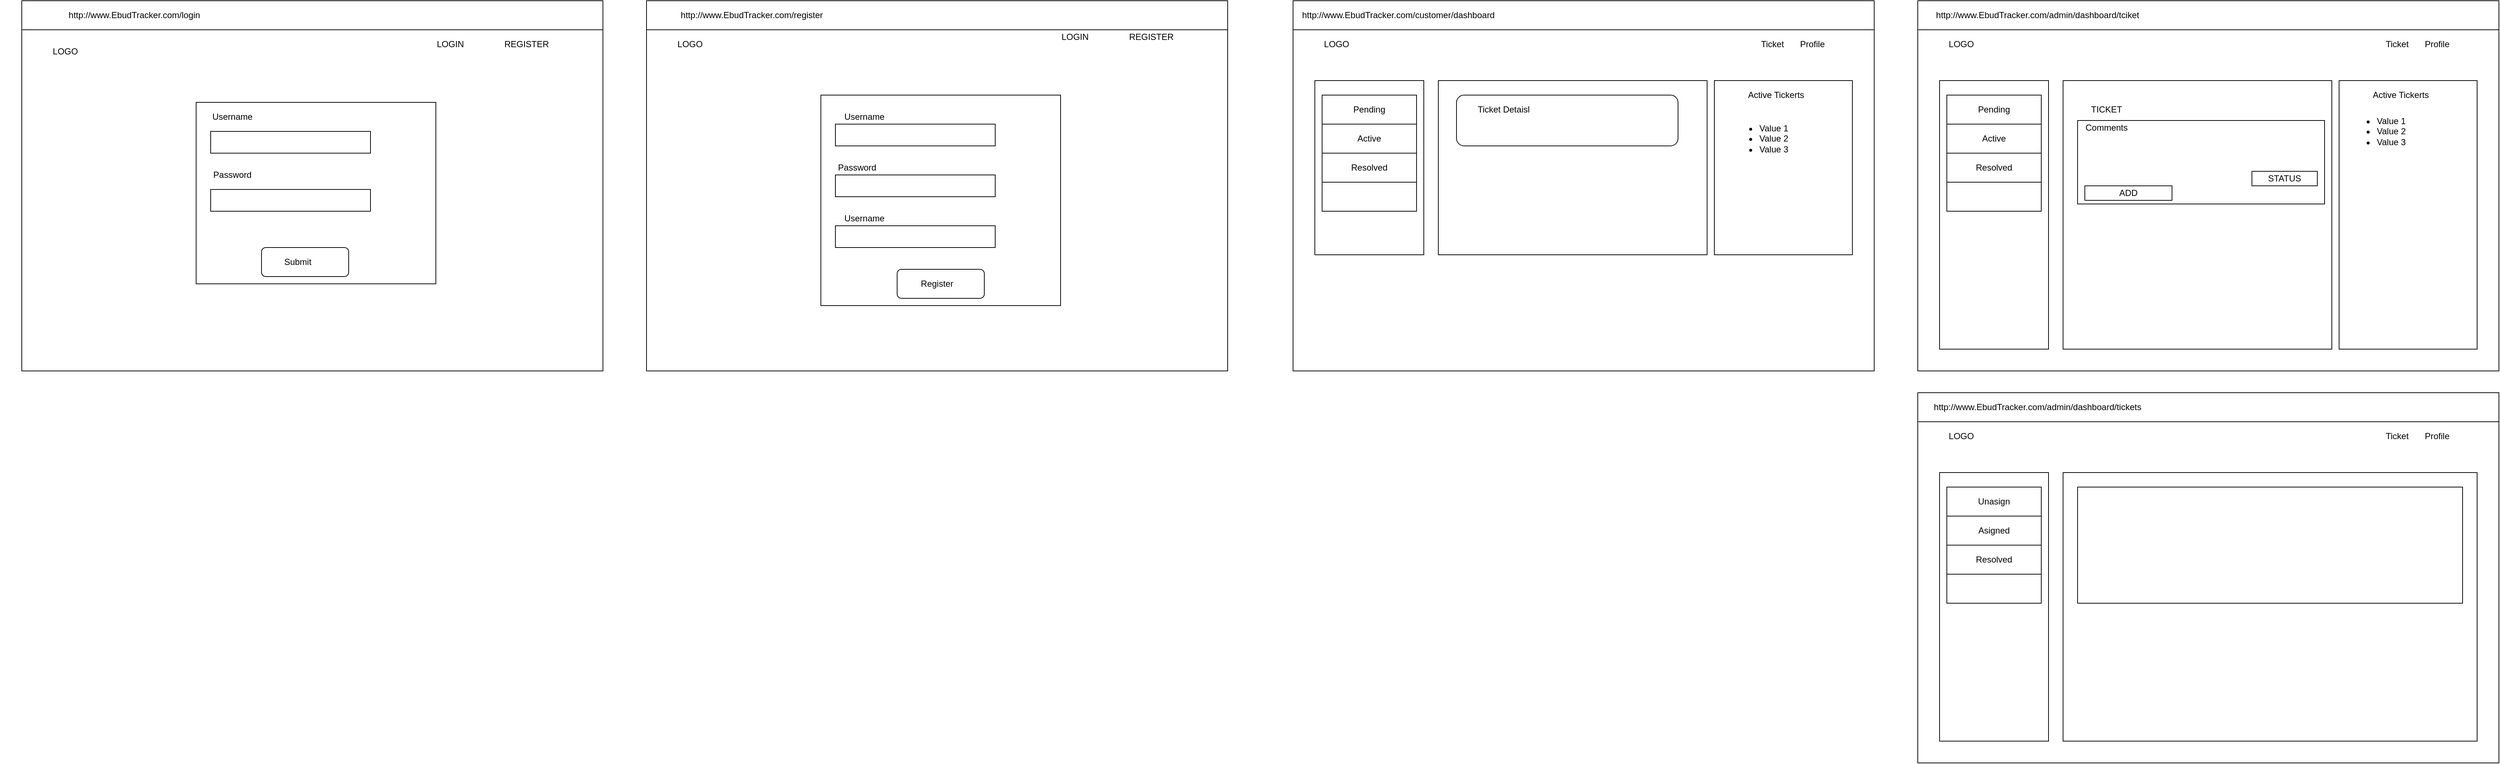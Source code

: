 <mxfile version="13.6.2" type="device"><diagram id="WHalggzDWJAHnVcMg1BG" name="Page-1"><mxGraphModel dx="1583" dy="743" grid="1" gridSize="10" guides="1" tooltips="1" connect="1" arrows="1" fold="1" page="1" pageScale="1" pageWidth="850" pageHeight="1100" math="0" shadow="0"><root><mxCell id="0"/><mxCell id="1" parent="0"/><mxCell id="ZChgcCDrlNJGTFsl74UM-32" value="" style="rounded=0;whiteSpace=wrap;html=1;shadow=0;" vertex="1" parent="1"><mxGeometry x="890" width="800" height="40" as="geometry"/></mxCell><mxCell id="ZChgcCDrlNJGTFsl74UM-1" value="" style="rounded=0;whiteSpace=wrap;html=1;" vertex="1" parent="1"><mxGeometry x="30" y="40" width="800" height="470" as="geometry"/></mxCell><mxCell id="ZChgcCDrlNJGTFsl74UM-2" value="LOGO" style="text;html=1;strokeColor=none;fillColor=none;align=center;verticalAlign=middle;whiteSpace=wrap;rounded=0;" vertex="1" parent="1"><mxGeometry x="70" y="60" width="40" height="20" as="geometry"/></mxCell><mxCell id="ZChgcCDrlNJGTFsl74UM-3" value="" style="rounded=0;whiteSpace=wrap;html=1;" vertex="1" parent="1"><mxGeometry x="270" y="140" width="330" height="250" as="geometry"/></mxCell><mxCell id="ZChgcCDrlNJGTFsl74UM-4" value="LOGIN" style="text;html=1;strokeColor=none;fillColor=none;align=center;verticalAlign=middle;whiteSpace=wrap;rounded=0;" vertex="1" parent="1"><mxGeometry x="600" y="50" width="40" height="20" as="geometry"/></mxCell><mxCell id="ZChgcCDrlNJGTFsl74UM-5" value="REGISTER" style="text;html=1;strokeColor=none;fillColor=none;align=center;verticalAlign=middle;whiteSpace=wrap;rounded=0;" vertex="1" parent="1"><mxGeometry x="680" y="50" width="90" height="20" as="geometry"/></mxCell><mxCell id="ZChgcCDrlNJGTFsl74UM-6" value="" style="rounded=0;whiteSpace=wrap;html=1;" vertex="1" parent="1"><mxGeometry x="290" y="180" width="220" height="30" as="geometry"/></mxCell><mxCell id="ZChgcCDrlNJGTFsl74UM-7" value="Username" style="text;html=1;strokeColor=none;fillColor=none;align=center;verticalAlign=middle;whiteSpace=wrap;rounded=0;" vertex="1" parent="1"><mxGeometry x="280" y="150" width="80" height="20" as="geometry"/></mxCell><mxCell id="ZChgcCDrlNJGTFsl74UM-8" value="" style="rounded=0;whiteSpace=wrap;html=1;" vertex="1" parent="1"><mxGeometry x="290" y="260" width="220" height="30" as="geometry"/></mxCell><mxCell id="ZChgcCDrlNJGTFsl74UM-9" value="Password" style="text;html=1;strokeColor=none;fillColor=none;align=center;verticalAlign=middle;whiteSpace=wrap;rounded=0;" vertex="1" parent="1"><mxGeometry x="280" y="230" width="80" height="20" as="geometry"/></mxCell><mxCell id="ZChgcCDrlNJGTFsl74UM-10" value="" style="rounded=1;whiteSpace=wrap;html=1;" vertex="1" parent="1"><mxGeometry x="360" y="340" width="120" height="40" as="geometry"/></mxCell><mxCell id="ZChgcCDrlNJGTFsl74UM-11" value="Submit" style="text;html=1;strokeColor=none;fillColor=none;align=center;verticalAlign=middle;whiteSpace=wrap;rounded=0;" vertex="1" parent="1"><mxGeometry x="390" y="350" width="40" height="20" as="geometry"/></mxCell><mxCell id="ZChgcCDrlNJGTFsl74UM-13" value="Text" style="text;html=1;strokeColor=none;fillColor=none;align=center;verticalAlign=middle;whiteSpace=wrap;rounded=0;" vertex="1" parent="1"><mxGeometry x="60" y="10" width="40" height="20" as="geometry"/></mxCell><mxCell id="ZChgcCDrlNJGTFsl74UM-14" value="" style="rounded=0;whiteSpace=wrap;html=1;" vertex="1" parent="1"><mxGeometry x="30" width="800" height="40" as="geometry"/></mxCell><mxCell id="ZChgcCDrlNJGTFsl74UM-18" value="http://www.EbudTracker.com/login" style="text;html=1;strokeColor=none;fillColor=none;align=center;verticalAlign=middle;whiteSpace=wrap;rounded=0;" vertex="1" parent="1"><mxGeometry y="10" width="370" height="20" as="geometry"/></mxCell><mxCell id="ZChgcCDrlNJGTFsl74UM-19" value="" style="rounded=0;whiteSpace=wrap;html=1;" vertex="1" parent="1"><mxGeometry x="890" y="40" width="800" height="470" as="geometry"/></mxCell><mxCell id="ZChgcCDrlNJGTFsl74UM-20" value="LOGO" style="text;html=1;strokeColor=none;fillColor=none;align=center;verticalAlign=middle;whiteSpace=wrap;rounded=0;" vertex="1" parent="1"><mxGeometry x="930" y="50" width="40" height="20" as="geometry"/></mxCell><mxCell id="ZChgcCDrlNJGTFsl74UM-21" value="" style="rounded=0;whiteSpace=wrap;html=1;" vertex="1" parent="1"><mxGeometry x="1130" y="130" width="330" height="290" as="geometry"/></mxCell><mxCell id="ZChgcCDrlNJGTFsl74UM-22" value="LOGIN" style="text;html=1;strokeColor=none;fillColor=none;align=center;verticalAlign=middle;whiteSpace=wrap;rounded=0;" vertex="1" parent="1"><mxGeometry x="1460" y="40" width="40" height="20" as="geometry"/></mxCell><mxCell id="ZChgcCDrlNJGTFsl74UM-23" value="REGISTER" style="text;html=1;strokeColor=none;fillColor=none;align=center;verticalAlign=middle;whiteSpace=wrap;rounded=0;" vertex="1" parent="1"><mxGeometry x="1540" y="40" width="90" height="20" as="geometry"/></mxCell><mxCell id="ZChgcCDrlNJGTFsl74UM-24" value="" style="rounded=0;whiteSpace=wrap;html=1;" vertex="1" parent="1"><mxGeometry x="1150" y="170" width="220" height="30" as="geometry"/></mxCell><mxCell id="ZChgcCDrlNJGTFsl74UM-25" value="Username" style="text;html=1;strokeColor=none;fillColor=none;align=center;verticalAlign=middle;whiteSpace=wrap;rounded=0;" vertex="1" parent="1"><mxGeometry x="1150" y="150" width="80" height="20" as="geometry"/></mxCell><mxCell id="ZChgcCDrlNJGTFsl74UM-26" value="&lt;span style=&quot;color: rgba(0 , 0 , 0 , 0) ; font-family: monospace ; font-size: 0px&quot;&gt;%3CmxGraphModel%3E%3Croot%3E%3CmxCell%20id%3D%220%22%2F%3E%3CmxCell%20id%3D%221%22%20parent%3D%220%22%2F%3E%3CmxCell%20id%3D%222%22%20value%3D%22%22%20style%3D%22rounded%3D0%3BwhiteSpace%3Dwrap%3Bhtml%3D1%3B%22%20vertex%3D%221%22%20parent%3D%221%22%3E%3CmxGeometry%20x%3D%2230%22%20width%3D%22800%22%20height%3D%2240%22%20as%3D%22geometry%22%2F%3E%3C%2FmxCell%3E%3C%2Froot%3E%3C%2FmxGraphModel%3E&lt;/span&gt;" style="rounded=0;whiteSpace=wrap;html=1;" vertex="1" parent="1"><mxGeometry x="1150" y="240" width="220" height="30" as="geometry"/></mxCell><mxCell id="ZChgcCDrlNJGTFsl74UM-27" value="Password" style="text;html=1;strokeColor=none;fillColor=none;align=center;verticalAlign=middle;whiteSpace=wrap;rounded=0;" vertex="1" parent="1"><mxGeometry x="1140" y="220" width="80" height="20" as="geometry"/></mxCell><mxCell id="ZChgcCDrlNJGTFsl74UM-28" value="" style="rounded=1;whiteSpace=wrap;html=1;" vertex="1" parent="1"><mxGeometry x="1235" y="370" width="120" height="40" as="geometry"/></mxCell><mxCell id="ZChgcCDrlNJGTFsl74UM-29" value="Register" style="text;html=1;strokeColor=none;fillColor=none;align=center;verticalAlign=middle;whiteSpace=wrap;rounded=0;" vertex="1" parent="1"><mxGeometry x="1270" y="380" width="40" height="20" as="geometry"/></mxCell><mxCell id="ZChgcCDrlNJGTFsl74UM-31" value="http://www.EbudTracker.com/register" style="text;html=1;strokeColor=none;fillColor=none;align=center;verticalAlign=middle;whiteSpace=wrap;rounded=0;" vertex="1" parent="1"><mxGeometry x="900" y="10" width="270" height="20" as="geometry"/></mxCell><mxCell id="ZChgcCDrlNJGTFsl74UM-33" value="&lt;span style=&quot;color: rgba(0 , 0 , 0 , 0) ; font-family: monospace ; font-size: 0px&quot;&gt;%3CmxGraphModel%3E%3Croot%3E%3CmxCell%20id%3D%220%22%2F%3E%3CmxCell%20id%3D%221%22%20parent%3D%220%22%2F%3E%3CmxCell%20id%3D%222%22%20value%3D%22%22%20style%3D%22rounded%3D0%3BwhiteSpace%3Dwrap%3Bhtml%3D1%3B%22%20vertex%3D%221%22%20parent%3D%221%22%3E%3CmxGeometry%20x%3D%2230%22%20width%3D%22800%22%20height%3D%2240%22%20as%3D%22geometry%22%2F%3E%3C%2FmxCell%3E%3C%2Froot%3E%3C%2FmxGraphModel%3E&lt;/span&gt;" style="rounded=0;whiteSpace=wrap;html=1;" vertex="1" parent="1"><mxGeometry x="1150" y="310" width="220" height="30" as="geometry"/></mxCell><mxCell id="ZChgcCDrlNJGTFsl74UM-34" value="Username" style="text;html=1;strokeColor=none;fillColor=none;align=center;verticalAlign=middle;whiteSpace=wrap;rounded=0;" vertex="1" parent="1"><mxGeometry x="1150" y="290" width="80" height="20" as="geometry"/></mxCell><mxCell id="ZChgcCDrlNJGTFsl74UM-35" value="" style="rounded=0;whiteSpace=wrap;html=1;shadow=0;" vertex="1" parent="1"><mxGeometry x="1780" width="800" height="40" as="geometry"/></mxCell><mxCell id="ZChgcCDrlNJGTFsl74UM-36" value="" style="rounded=0;whiteSpace=wrap;html=1;" vertex="1" parent="1"><mxGeometry x="1780" y="40" width="800" height="470" as="geometry"/></mxCell><mxCell id="ZChgcCDrlNJGTFsl74UM-37" value="LOGO" style="text;html=1;strokeColor=none;fillColor=none;align=center;verticalAlign=middle;whiteSpace=wrap;rounded=0;" vertex="1" parent="1"><mxGeometry x="1820" y="50" width="40" height="20" as="geometry"/></mxCell><mxCell id="ZChgcCDrlNJGTFsl74UM-39" value="Ticket" style="text;html=1;strokeColor=none;fillColor=none;align=center;verticalAlign=middle;whiteSpace=wrap;rounded=0;" vertex="1" parent="1"><mxGeometry x="2420" y="50" width="40" height="20" as="geometry"/></mxCell><mxCell id="ZChgcCDrlNJGTFsl74UM-40" value="Profile" style="text;html=1;strokeColor=none;fillColor=none;align=center;verticalAlign=middle;whiteSpace=wrap;rounded=0;" vertex="1" parent="1"><mxGeometry x="2450" y="50" width="90" height="20" as="geometry"/></mxCell><mxCell id="ZChgcCDrlNJGTFsl74UM-47" value="http://www.EbudTracker.com/customer/dashboard" style="text;html=1;strokeColor=none;fillColor=none;align=center;verticalAlign=middle;whiteSpace=wrap;rounded=0;" vertex="1" parent="1"><mxGeometry x="1790" y="10" width="270" height="20" as="geometry"/></mxCell><mxCell id="ZChgcCDrlNJGTFsl74UM-50" value="" style="rounded=0;whiteSpace=wrap;html=1;shadow=0;" vertex="1" parent="1"><mxGeometry x="1810" y="110" width="150" height="240" as="geometry"/></mxCell><mxCell id="ZChgcCDrlNJGTFsl74UM-51" value="" style="rounded=0;whiteSpace=wrap;html=1;shadow=0;" vertex="1" parent="1"><mxGeometry x="1980" y="110" width="370" height="240" as="geometry"/></mxCell><mxCell id="ZChgcCDrlNJGTFsl74UM-52" value="" style="rounded=0;whiteSpace=wrap;html=1;shadow=0;" vertex="1" parent="1"><mxGeometry x="2360" y="110" width="190" height="240" as="geometry"/></mxCell><mxCell id="ZChgcCDrlNJGTFsl74UM-53" value="" style="rounded=1;whiteSpace=wrap;html=1;shadow=0;" vertex="1" parent="1"><mxGeometry x="2005" y="130" width="305" height="70" as="geometry"/></mxCell><mxCell id="ZChgcCDrlNJGTFsl74UM-54" value="Active Tickerts" style="text;html=1;strokeColor=none;fillColor=none;align=center;verticalAlign=middle;whiteSpace=wrap;rounded=0;shadow=0;" vertex="1" parent="1"><mxGeometry x="2390" y="120" width="110" height="20" as="geometry"/></mxCell><mxCell id="ZChgcCDrlNJGTFsl74UM-64" value="Ticket Detaisl" style="text;html=1;strokeColor=none;fillColor=none;align=center;verticalAlign=middle;whiteSpace=wrap;rounded=0;shadow=0;" vertex="1" parent="1"><mxGeometry x="2030" y="140" width="80" height="20" as="geometry"/></mxCell><mxCell id="ZChgcCDrlNJGTFsl74UM-55" value="" style="shape=table;html=1;whiteSpace=wrap;startSize=0;container=1;collapsible=0;childLayout=tableLayout;" vertex="1" parent="1"><mxGeometry x="1820" y="130" width="130" height="160" as="geometry"/></mxCell><mxCell id="ZChgcCDrlNJGTFsl74UM-56" value="" style="shape=partialRectangle;html=1;whiteSpace=wrap;collapsible=0;dropTarget=0;pointerEvents=0;fillColor=none;top=0;left=0;bottom=0;right=0;points=[[0,0.5],[1,0.5]];portConstraint=eastwest;" vertex="1" parent="ZChgcCDrlNJGTFsl74UM-55"><mxGeometry width="130" height="40" as="geometry"/></mxCell><mxCell id="ZChgcCDrlNJGTFsl74UM-57" value="Pending" style="shape=partialRectangle;html=1;whiteSpace=wrap;connectable=0;overflow=hidden;fillColor=none;top=0;left=0;bottom=0;right=0;" vertex="1" parent="ZChgcCDrlNJGTFsl74UM-56"><mxGeometry width="130" height="40" as="geometry"/></mxCell><mxCell id="ZChgcCDrlNJGTFsl74UM-58" value="" style="shape=partialRectangle;html=1;whiteSpace=wrap;collapsible=0;dropTarget=0;pointerEvents=0;fillColor=none;top=0;left=0;bottom=0;right=0;points=[[0,0.5],[1,0.5]];portConstraint=eastwest;" vertex="1" parent="ZChgcCDrlNJGTFsl74UM-55"><mxGeometry y="40" width="130" height="40" as="geometry"/></mxCell><mxCell id="ZChgcCDrlNJGTFsl74UM-59" value="Active" style="shape=partialRectangle;html=1;whiteSpace=wrap;connectable=0;overflow=hidden;fillColor=none;top=0;left=0;bottom=0;right=0;" vertex="1" parent="ZChgcCDrlNJGTFsl74UM-58"><mxGeometry width="130" height="40" as="geometry"/></mxCell><mxCell id="ZChgcCDrlNJGTFsl74UM-60" value="" style="shape=partialRectangle;html=1;whiteSpace=wrap;collapsible=0;dropTarget=0;pointerEvents=0;fillColor=none;top=0;left=0;bottom=0;right=0;points=[[0,0.5],[1,0.5]];portConstraint=eastwest;" vertex="1" parent="ZChgcCDrlNJGTFsl74UM-55"><mxGeometry y="80" width="130" height="40" as="geometry"/></mxCell><mxCell id="ZChgcCDrlNJGTFsl74UM-61" value="Resolved" style="shape=partialRectangle;html=1;whiteSpace=wrap;connectable=0;overflow=hidden;fillColor=none;top=0;left=0;bottom=0;right=0;" vertex="1" parent="ZChgcCDrlNJGTFsl74UM-60"><mxGeometry width="130" height="40" as="geometry"/></mxCell><mxCell id="ZChgcCDrlNJGTFsl74UM-62" value="" style="shape=partialRectangle;html=1;whiteSpace=wrap;collapsible=0;dropTarget=0;pointerEvents=0;fillColor=none;top=0;left=0;bottom=0;right=0;points=[[0,0.5],[1,0.5]];portConstraint=eastwest;" vertex="1" parent="ZChgcCDrlNJGTFsl74UM-55"><mxGeometry y="120" width="130" height="40" as="geometry"/></mxCell><mxCell id="ZChgcCDrlNJGTFsl74UM-63" value="" style="shape=partialRectangle;html=1;whiteSpace=wrap;connectable=0;overflow=hidden;fillColor=none;top=0;left=0;bottom=0;right=0;" vertex="1" parent="ZChgcCDrlNJGTFsl74UM-62"><mxGeometry width="130" height="40" as="geometry"/></mxCell><mxCell id="ZChgcCDrlNJGTFsl74UM-65" value="&lt;ul&gt;&lt;li&gt;Value 1&lt;/li&gt;&lt;li&gt;Value 2&lt;/li&gt;&lt;li&gt;Value 3&lt;/li&gt;&lt;/ul&gt;" style="text;strokeColor=none;fillColor=none;html=1;whiteSpace=wrap;verticalAlign=middle;overflow=hidden;shadow=0;" vertex="1" parent="1"><mxGeometry x="2380" y="150" width="130" height="80" as="geometry"/></mxCell><mxCell id="ZChgcCDrlNJGTFsl74UM-66" value="" style="rounded=0;whiteSpace=wrap;html=1;shadow=0;" vertex="1" parent="1"><mxGeometry x="2640" width="800" height="40" as="geometry"/></mxCell><mxCell id="ZChgcCDrlNJGTFsl74UM-67" value="" style="rounded=0;whiteSpace=wrap;html=1;" vertex="1" parent="1"><mxGeometry x="2640" y="40" width="800" height="470" as="geometry"/></mxCell><mxCell id="ZChgcCDrlNJGTFsl74UM-68" value="LOGO" style="text;html=1;strokeColor=none;fillColor=none;align=center;verticalAlign=middle;whiteSpace=wrap;rounded=0;" vertex="1" parent="1"><mxGeometry x="2680" y="50" width="40" height="20" as="geometry"/></mxCell><mxCell id="ZChgcCDrlNJGTFsl74UM-69" value="Ticket" style="text;html=1;strokeColor=none;fillColor=none;align=center;verticalAlign=middle;whiteSpace=wrap;rounded=0;" vertex="1" parent="1"><mxGeometry x="3280" y="50" width="40" height="20" as="geometry"/></mxCell><mxCell id="ZChgcCDrlNJGTFsl74UM-70" value="Profile" style="text;html=1;strokeColor=none;fillColor=none;align=center;verticalAlign=middle;whiteSpace=wrap;rounded=0;" vertex="1" parent="1"><mxGeometry x="3310" y="50" width="90" height="20" as="geometry"/></mxCell><mxCell id="ZChgcCDrlNJGTFsl74UM-71" value="http://www.EbudTracker.com/admin/dashboard/tciket" style="text;html=1;strokeColor=none;fillColor=none;align=center;verticalAlign=middle;whiteSpace=wrap;rounded=0;" vertex="1" parent="1"><mxGeometry x="2650" y="10" width="310" height="20" as="geometry"/></mxCell><mxCell id="ZChgcCDrlNJGTFsl74UM-72" value="" style="rounded=0;whiteSpace=wrap;html=1;shadow=0;" vertex="1" parent="1"><mxGeometry x="2670" y="110" width="150" height="370" as="geometry"/></mxCell><mxCell id="ZChgcCDrlNJGTFsl74UM-73" value="" style="rounded=0;whiteSpace=wrap;html=1;shadow=0;" vertex="1" parent="1"><mxGeometry x="2840" y="110" width="370" height="370" as="geometry"/></mxCell><mxCell id="ZChgcCDrlNJGTFsl74UM-74" value="" style="rounded=0;whiteSpace=wrap;html=1;shadow=0;" vertex="1" parent="1"><mxGeometry x="3220" y="110" width="190" height="370" as="geometry"/></mxCell><mxCell id="ZChgcCDrlNJGTFsl74UM-76" value="Active Tickerts" style="text;html=1;strokeColor=none;fillColor=none;align=center;verticalAlign=middle;whiteSpace=wrap;rounded=0;shadow=0;" vertex="1" parent="1"><mxGeometry x="3250" y="120" width="110" height="20" as="geometry"/></mxCell><mxCell id="ZChgcCDrlNJGTFsl74UM-77" value="TICKET" style="text;html=1;strokeColor=none;fillColor=none;align=center;verticalAlign=middle;whiteSpace=wrap;rounded=0;shadow=0;" vertex="1" parent="1"><mxGeometry x="2860" y="140" width="80" height="20" as="geometry"/></mxCell><mxCell id="ZChgcCDrlNJGTFsl74UM-87" value="&lt;ul&gt;&lt;li&gt;Value 1&lt;/li&gt;&lt;li&gt;Value 2&lt;/li&gt;&lt;li&gt;Value 3&lt;/li&gt;&lt;/ul&gt;" style="text;strokeColor=none;fillColor=none;html=1;whiteSpace=wrap;verticalAlign=middle;overflow=hidden;shadow=0;" vertex="1" parent="1"><mxGeometry x="3230" y="140" width="130" height="80" as="geometry"/></mxCell><mxCell id="ZChgcCDrlNJGTFsl74UM-78" value="" style="shape=table;html=1;whiteSpace=wrap;startSize=0;container=1;collapsible=0;childLayout=tableLayout;" vertex="1" parent="1"><mxGeometry x="2680" y="130" width="130" height="160" as="geometry"/></mxCell><mxCell id="ZChgcCDrlNJGTFsl74UM-79" value="" style="shape=partialRectangle;html=1;whiteSpace=wrap;collapsible=0;dropTarget=0;pointerEvents=0;fillColor=none;top=0;left=0;bottom=0;right=0;points=[[0,0.5],[1,0.5]];portConstraint=eastwest;" vertex="1" parent="ZChgcCDrlNJGTFsl74UM-78"><mxGeometry width="130" height="40" as="geometry"/></mxCell><mxCell id="ZChgcCDrlNJGTFsl74UM-80" value="Pending" style="shape=partialRectangle;html=1;whiteSpace=wrap;connectable=0;overflow=hidden;fillColor=none;top=0;left=0;bottom=0;right=0;" vertex="1" parent="ZChgcCDrlNJGTFsl74UM-79"><mxGeometry width="130" height="40" as="geometry"/></mxCell><mxCell id="ZChgcCDrlNJGTFsl74UM-81" value="" style="shape=partialRectangle;html=1;whiteSpace=wrap;collapsible=0;dropTarget=0;pointerEvents=0;fillColor=none;top=0;left=0;bottom=0;right=0;points=[[0,0.5],[1,0.5]];portConstraint=eastwest;" vertex="1" parent="ZChgcCDrlNJGTFsl74UM-78"><mxGeometry y="40" width="130" height="40" as="geometry"/></mxCell><mxCell id="ZChgcCDrlNJGTFsl74UM-82" value="Active" style="shape=partialRectangle;html=1;whiteSpace=wrap;connectable=0;overflow=hidden;fillColor=none;top=0;left=0;bottom=0;right=0;" vertex="1" parent="ZChgcCDrlNJGTFsl74UM-81"><mxGeometry width="130" height="40" as="geometry"/></mxCell><mxCell id="ZChgcCDrlNJGTFsl74UM-83" value="" style="shape=partialRectangle;html=1;whiteSpace=wrap;collapsible=0;dropTarget=0;pointerEvents=0;fillColor=none;top=0;left=0;bottom=0;right=0;points=[[0,0.5],[1,0.5]];portConstraint=eastwest;" vertex="1" parent="ZChgcCDrlNJGTFsl74UM-78"><mxGeometry y="80" width="130" height="40" as="geometry"/></mxCell><mxCell id="ZChgcCDrlNJGTFsl74UM-84" value="Resolved" style="shape=partialRectangle;html=1;whiteSpace=wrap;connectable=0;overflow=hidden;fillColor=none;top=0;left=0;bottom=0;right=0;" vertex="1" parent="ZChgcCDrlNJGTFsl74UM-83"><mxGeometry width="130" height="40" as="geometry"/></mxCell><mxCell id="ZChgcCDrlNJGTFsl74UM-85" value="" style="shape=partialRectangle;html=1;whiteSpace=wrap;collapsible=0;dropTarget=0;pointerEvents=0;fillColor=none;top=0;left=0;bottom=0;right=0;points=[[0,0.5],[1,0.5]];portConstraint=eastwest;" vertex="1" parent="ZChgcCDrlNJGTFsl74UM-78"><mxGeometry y="120" width="130" height="40" as="geometry"/></mxCell><mxCell id="ZChgcCDrlNJGTFsl74UM-86" value="" style="shape=partialRectangle;html=1;whiteSpace=wrap;connectable=0;overflow=hidden;fillColor=none;top=0;left=0;bottom=0;right=0;" vertex="1" parent="ZChgcCDrlNJGTFsl74UM-85"><mxGeometry width="130" height="40" as="geometry"/></mxCell><mxCell id="ZChgcCDrlNJGTFsl74UM-89" value="" style="rounded=0;whiteSpace=wrap;html=1;shadow=0;" vertex="1" parent="1"><mxGeometry x="2860" y="165" width="340" height="115" as="geometry"/></mxCell><mxCell id="ZChgcCDrlNJGTFsl74UM-90" value="Comments" style="text;html=1;strokeColor=none;fillColor=none;align=center;verticalAlign=middle;whiteSpace=wrap;rounded=0;shadow=0;" vertex="1" parent="1"><mxGeometry x="2860" y="165" width="80" height="20" as="geometry"/></mxCell><mxCell id="ZChgcCDrlNJGTFsl74UM-91" value="STATUS" style="rounded=0;whiteSpace=wrap;html=1;shadow=0;" vertex="1" parent="1"><mxGeometry x="3100" y="235" width="90" height="20" as="geometry"/></mxCell><mxCell id="ZChgcCDrlNJGTFsl74UM-92" value="ADD" style="rounded=0;whiteSpace=wrap;html=1;shadow=0;" vertex="1" parent="1"><mxGeometry x="2870" y="255" width="120" height="20" as="geometry"/></mxCell><mxCell id="ZChgcCDrlNJGTFsl74UM-93" value="" style="rounded=0;whiteSpace=wrap;html=1;shadow=0;" vertex="1" parent="1"><mxGeometry x="2640" y="540" width="800" height="40" as="geometry"/></mxCell><mxCell id="ZChgcCDrlNJGTFsl74UM-94" value="" style="rounded=0;whiteSpace=wrap;html=1;" vertex="1" parent="1"><mxGeometry x="2640" y="580" width="800" height="470" as="geometry"/></mxCell><mxCell id="ZChgcCDrlNJGTFsl74UM-95" value="LOGO" style="text;html=1;strokeColor=none;fillColor=none;align=center;verticalAlign=middle;whiteSpace=wrap;rounded=0;" vertex="1" parent="1"><mxGeometry x="2680" y="590" width="40" height="20" as="geometry"/></mxCell><mxCell id="ZChgcCDrlNJGTFsl74UM-96" value="Ticket" style="text;html=1;strokeColor=none;fillColor=none;align=center;verticalAlign=middle;whiteSpace=wrap;rounded=0;" vertex="1" parent="1"><mxGeometry x="3280" y="590" width="40" height="20" as="geometry"/></mxCell><mxCell id="ZChgcCDrlNJGTFsl74UM-97" value="Profile" style="text;html=1;strokeColor=none;fillColor=none;align=center;verticalAlign=middle;whiteSpace=wrap;rounded=0;" vertex="1" parent="1"><mxGeometry x="3310" y="590" width="90" height="20" as="geometry"/></mxCell><mxCell id="ZChgcCDrlNJGTFsl74UM-98" value="http://www.EbudTracker.com/admin/dashboard/tickets" style="text;html=1;strokeColor=none;fillColor=none;align=center;verticalAlign=middle;whiteSpace=wrap;rounded=0;" vertex="1" parent="1"><mxGeometry x="2650" y="550" width="310" height="20" as="geometry"/></mxCell><mxCell id="ZChgcCDrlNJGTFsl74UM-99" value="" style="rounded=0;whiteSpace=wrap;html=1;shadow=0;" vertex="1" parent="1"><mxGeometry x="2670" y="650" width="150" height="370" as="geometry"/></mxCell><mxCell id="ZChgcCDrlNJGTFsl74UM-100" value="" style="rounded=0;whiteSpace=wrap;html=1;shadow=0;" vertex="1" parent="1"><mxGeometry x="2840" y="650" width="570" height="370" as="geometry"/></mxCell><mxCell id="ZChgcCDrlNJGTFsl74UM-105" value="" style="shape=table;html=1;whiteSpace=wrap;startSize=0;container=1;collapsible=0;childLayout=tableLayout;" vertex="1" parent="1"><mxGeometry x="2680" y="670" width="130" height="160" as="geometry"/></mxCell><mxCell id="ZChgcCDrlNJGTFsl74UM-106" value="" style="shape=partialRectangle;html=1;whiteSpace=wrap;collapsible=0;dropTarget=0;pointerEvents=0;fillColor=none;top=0;left=0;bottom=0;right=0;points=[[0,0.5],[1,0.5]];portConstraint=eastwest;" vertex="1" parent="ZChgcCDrlNJGTFsl74UM-105"><mxGeometry width="130" height="40" as="geometry"/></mxCell><mxCell id="ZChgcCDrlNJGTFsl74UM-107" value="Unasign" style="shape=partialRectangle;html=1;whiteSpace=wrap;connectable=0;overflow=hidden;fillColor=none;top=0;left=0;bottom=0;right=0;" vertex="1" parent="ZChgcCDrlNJGTFsl74UM-106"><mxGeometry width="130" height="40" as="geometry"/></mxCell><mxCell id="ZChgcCDrlNJGTFsl74UM-108" value="" style="shape=partialRectangle;html=1;whiteSpace=wrap;collapsible=0;dropTarget=0;pointerEvents=0;fillColor=none;top=0;left=0;bottom=0;right=0;points=[[0,0.5],[1,0.5]];portConstraint=eastwest;" vertex="1" parent="ZChgcCDrlNJGTFsl74UM-105"><mxGeometry y="40" width="130" height="40" as="geometry"/></mxCell><mxCell id="ZChgcCDrlNJGTFsl74UM-109" value="Asigned" style="shape=partialRectangle;html=1;whiteSpace=wrap;connectable=0;overflow=hidden;fillColor=none;top=0;left=0;bottom=0;right=0;" vertex="1" parent="ZChgcCDrlNJGTFsl74UM-108"><mxGeometry width="130" height="40" as="geometry"/></mxCell><mxCell id="ZChgcCDrlNJGTFsl74UM-110" value="" style="shape=partialRectangle;html=1;whiteSpace=wrap;collapsible=0;dropTarget=0;pointerEvents=0;fillColor=none;top=0;left=0;bottom=0;right=0;points=[[0,0.5],[1,0.5]];portConstraint=eastwest;" vertex="1" parent="ZChgcCDrlNJGTFsl74UM-105"><mxGeometry y="80" width="130" height="40" as="geometry"/></mxCell><mxCell id="ZChgcCDrlNJGTFsl74UM-111" value="Resolved" style="shape=partialRectangle;html=1;whiteSpace=wrap;connectable=0;overflow=hidden;fillColor=none;top=0;left=0;bottom=0;right=0;" vertex="1" parent="ZChgcCDrlNJGTFsl74UM-110"><mxGeometry width="130" height="40" as="geometry"/></mxCell><mxCell id="ZChgcCDrlNJGTFsl74UM-112" value="" style="shape=partialRectangle;html=1;whiteSpace=wrap;collapsible=0;dropTarget=0;pointerEvents=0;fillColor=none;top=0;left=0;bottom=0;right=0;points=[[0,0.5],[1,0.5]];portConstraint=eastwest;" vertex="1" parent="ZChgcCDrlNJGTFsl74UM-105"><mxGeometry y="120" width="130" height="40" as="geometry"/></mxCell><mxCell id="ZChgcCDrlNJGTFsl74UM-113" value="" style="shape=partialRectangle;html=1;whiteSpace=wrap;connectable=0;overflow=hidden;fillColor=none;top=0;left=0;bottom=0;right=0;" vertex="1" parent="ZChgcCDrlNJGTFsl74UM-112"><mxGeometry width="130" height="40" as="geometry"/></mxCell><mxCell id="ZChgcCDrlNJGTFsl74UM-118" value="" style="rounded=0;whiteSpace=wrap;html=1;shadow=0;" vertex="1" parent="1"><mxGeometry x="2860" y="670" width="530" height="160" as="geometry"/></mxCell></root></mxGraphModel></diagram></mxfile>